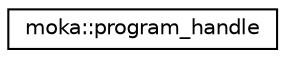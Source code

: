 digraph "Graphical Class Hierarchy"
{
 // LATEX_PDF_SIZE
  edge [fontname="Helvetica",fontsize="10",labelfontname="Helvetica",labelfontsize="10"];
  node [fontname="Helvetica",fontsize="10",shape=record];
  rankdir="LR";
  Node0 [label="moka::program_handle",height=0.2,width=0.4,color="black", fillcolor="white", style="filled",URL="$structmoka_1_1program__handle.html",tooltip="A handle to a program object on the device."];
}
